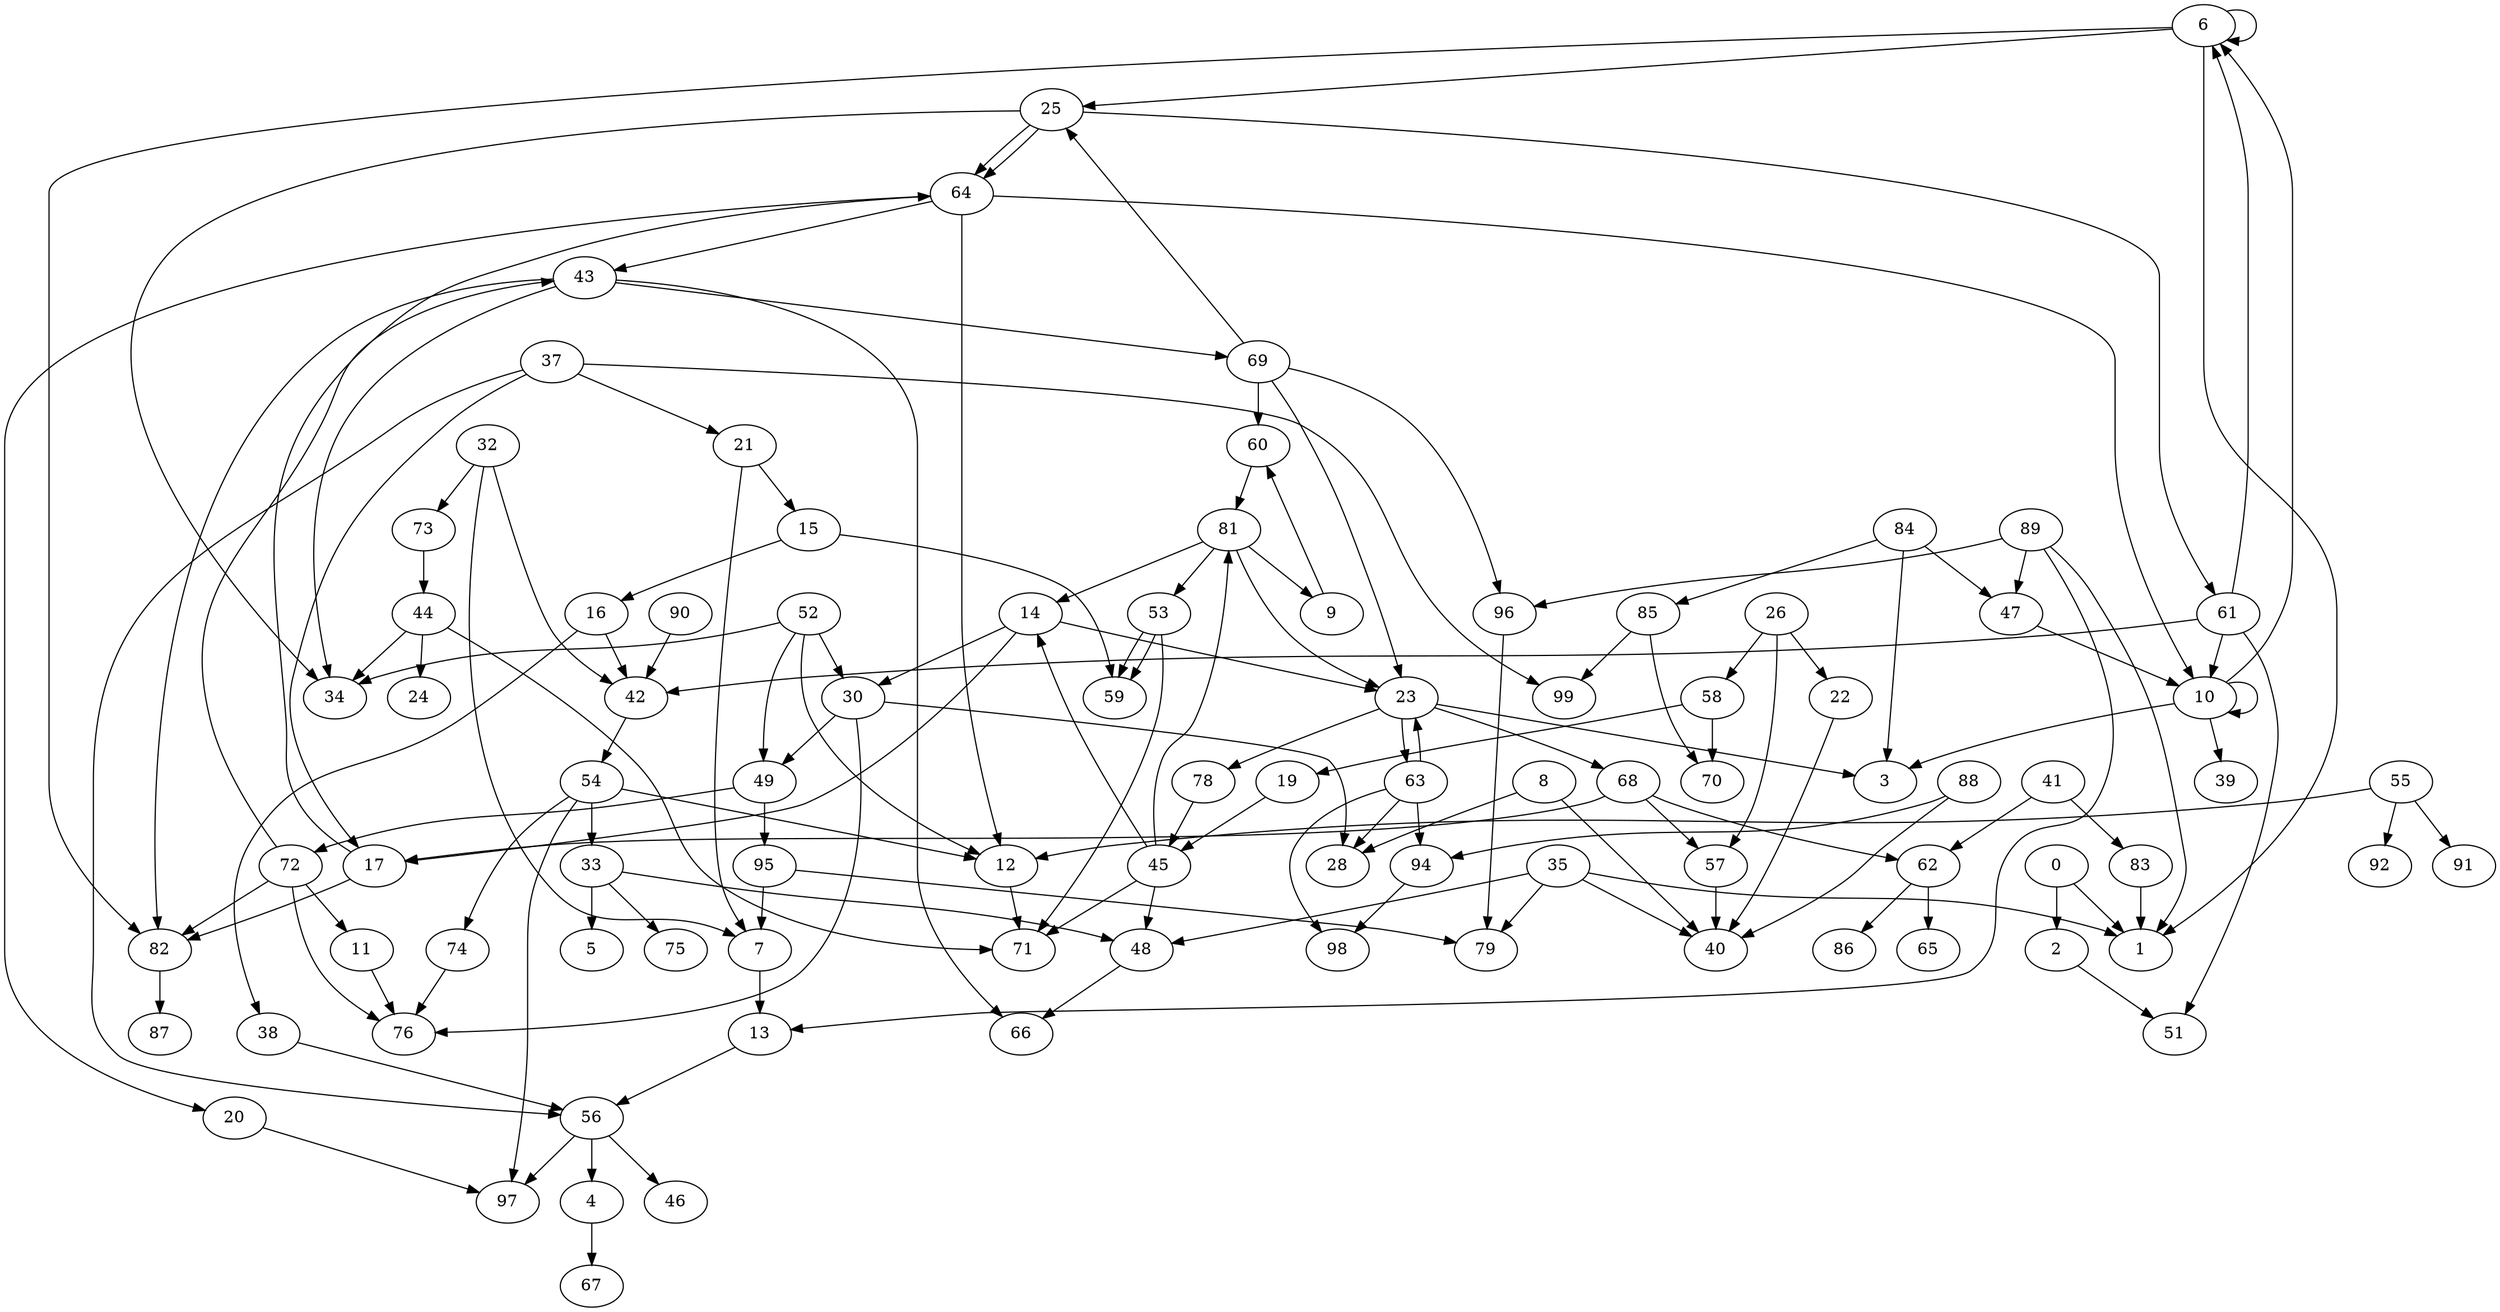 digraph cfg {
0 -> { 1 2 }
2 -> { 51 }
4 -> { 67 }
6 -> { 25 }
6 -> { 82 }
6 -> { 6 }
6 -> { 1 }
7 -> { 13 }
8 -> { 40 }
8 -> { 28 }
9 -> { 60 }
10 -> { 39 }
10 -> { 10 }
10 -> { 3 }
10 -> { 6 }
11 -> { 76 }
12 -> { 71 }
13 -> { 56 }
14 -> { 23 }
14 -> { 30 }
14 -> { 17 }
15 -> { 59 }
15 -> { 16 }
16 -> { 38 }
16 -> { 42 }
17 -> { 64 }
17 -> { 82 }
19 -> { 45 }
20 -> { 97 }
21 -> { 7 }
21 -> { 15 }
22 -> { 40 }
23 -> { 68 }
23 -> { 3 }
23 -> { 78 }
23 -> { 63 }
25 -> { 34 }
25 -> { 61 }
25 -> { 64 }
25 -> { 64 }
26 -> { 57 }
26 -> { 22 }
26 -> { 58 }
30 -> { 28 }
30 -> { 49 }
30 -> { 76 }
32 -> { 42 }
32 -> { 7 }
32 -> { 73 }
33 -> { 5 }
33 -> { 48 }
33 -> { 75 }
35 -> { 79 }
35 -> { 40 }
35 -> { 48 }
35 -> { 1 }
37 -> { 56 }
37 -> { 17 }
37 -> { 99 }
37 -> { 21 }
38 -> { 56 }
41 -> { 62 }
41 -> { 83 }
42 -> { 54 }
43 -> { 34 }
43 -> { 69 }
43 -> { 66 }
43 -> { 82 }
44 -> { 34 }
44 -> { 71 }
44 -> { 24 }
45 -> { 14 }
45 -> { 48 }
45 -> { 71 }
45 -> { 81 }
47 -> { 10 }
48 -> { 66 }
49 -> { 95 }
49 -> { 72 }
52 -> { 34 }
52 -> { 30 }
52 -> { 49 }
52 -> { 12 }
53 -> { 59 }
53 -> { 59 }
53 -> { 71 }
54 -> { 74 }
54 -> { 97 }
54 -> { 33 }
54 -> { 12 }
55 -> { 12 }
55 -> { 91 }
55 -> { 92 }
56 -> { 46 }
56 -> { 97 }
56 -> { 4 }
57 -> { 40 }
58 -> { 19 }
58 -> { 70 }
60 -> { 81 }
61 -> { 42 }
61 -> { 51 }
61 -> { 6 }
61 -> { 10 }
62 -> { 65 }
62 -> { 86 }
63 -> { 23 }
63 -> { 28 }
63 -> { 98 }
63 -> { 94 }
64 -> { 43 }
64 -> { 12 }
64 -> { 20 }
64 -> { 10 }
68 -> { 17 }
68 -> { 57 }
68 -> { 62 }
69 -> { 25 }
69 -> { 60 }
69 -> { 23 }
69 -> { 96 }
72 -> { 43 }
72 -> { 11 }
72 -> { 82 }
72 -> { 76 }
73 -> { 44 }
74 -> { 76 }
78 -> { 45 }
81 -> { 53 }
81 -> { 9 }
81 -> { 23 }
81 -> { 14 }
82 -> { 87 }
83 -> { 1 }
84 -> { 3 }
84 -> { 85 }
84 -> { 47 }
85 -> { 70 }
85 -> { 99 }
88 -> { 94 }
88 -> { 40 }
89 -> { 1 }
89 -> { 47 }
89 -> { 96 }
89 -> { 13 }
90 -> { 42 }
94 -> { 98 }
95 -> { 79 }
95 -> { 7 }
96 -> { 79 }
}
